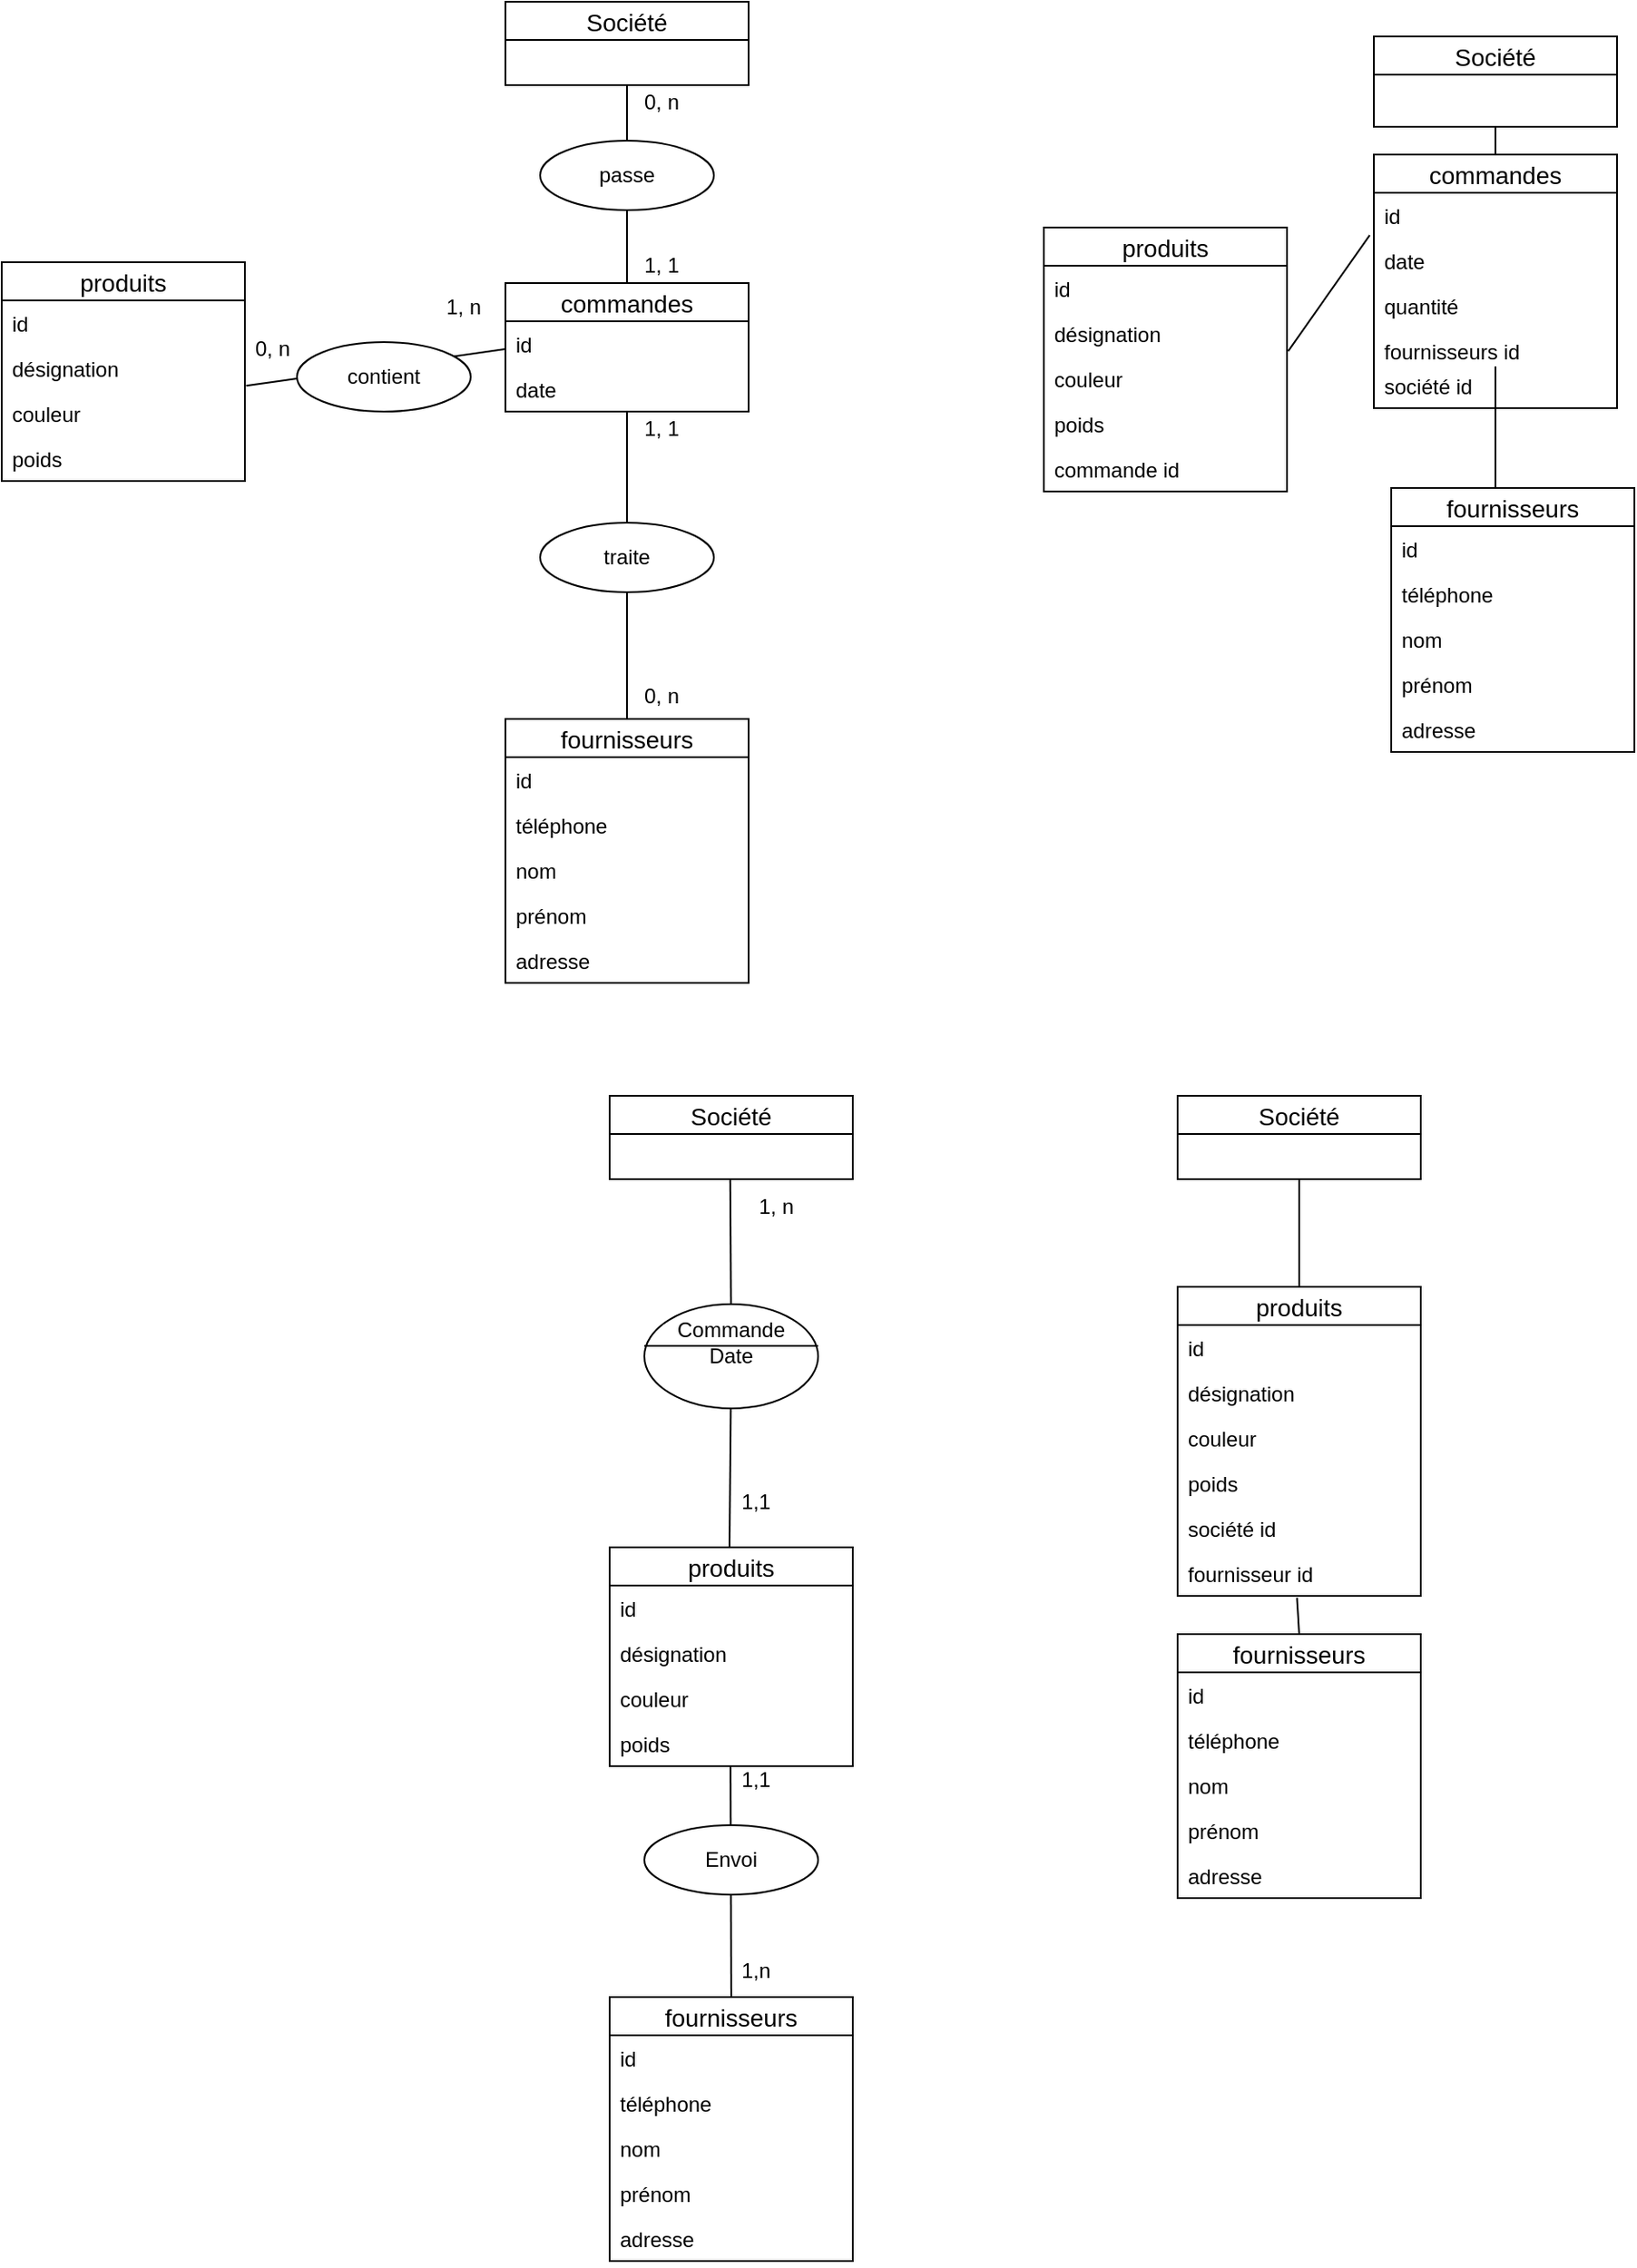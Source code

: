 <mxfile version="13.1.3" type="device"><diagram id="FWpvdHHX55XN4IMqBBkr" name="Page-1"><mxGraphModel dx="1018" dy="1074" grid="1" gridSize="10" guides="1" tooltips="1" connect="1" arrows="1" fold="1" page="1" pageScale="1" pageWidth="827" pageHeight="1169" math="0" shadow="0"><root><mxCell id="0"/><mxCell id="1" parent="0"/><mxCell id="0M22Iyy-VUKOflJ-h56l-14" value="Société" style="swimlane;fontStyle=0;childLayout=stackLayout;horizontal=1;startSize=22;horizontalStack=0;resizeParent=1;resizeParentMax=0;resizeLast=0;collapsible=1;marginBottom=0;align=center;fontSize=14;" vertex="1" parent="1"><mxGeometry x="300" y="20" width="140" height="48" as="geometry"/></mxCell><mxCell id="0M22Iyy-VUKOflJ-h56l-23" value="" style="endArrow=none;html=1;rounded=0;exitX=0.5;exitY=1;exitDx=0;exitDy=0;entryX=0.5;entryY=0;entryDx=0;entryDy=0;" edge="1" parent="1" source="0M22Iyy-VUKOflJ-h56l-14" target="0M22Iyy-VUKOflJ-h56l-9"><mxGeometry relative="1" as="geometry"><mxPoint x="250" y="230" as="sourcePoint"/><mxPoint x="380" y="130" as="targetPoint"/></mxGeometry></mxCell><mxCell id="0M22Iyy-VUKOflJ-h56l-24" value="" style="resizable=0;html=1;align=right;verticalAlign=bottom;" connectable="0" vertex="1" parent="0M22Iyy-VUKOflJ-h56l-23"><mxGeometry x="1" relative="1" as="geometry"/></mxCell><mxCell id="0M22Iyy-VUKOflJ-h56l-9" value="commandes" style="swimlane;fontStyle=0;childLayout=stackLayout;horizontal=1;startSize=22;horizontalStack=0;resizeParent=1;resizeParentMax=0;resizeLast=0;collapsible=1;marginBottom=0;align=center;fontSize=14;" vertex="1" parent="1"><mxGeometry x="300" y="182" width="140" height="74" as="geometry"/></mxCell><mxCell id="0M22Iyy-VUKOflJ-h56l-10" value="id" style="text;strokeColor=none;fillColor=none;spacingLeft=4;spacingRight=4;overflow=hidden;rotatable=0;points=[[0,0.5],[1,0.5]];portConstraint=eastwest;fontSize=12;" vertex="1" parent="0M22Iyy-VUKOflJ-h56l-9"><mxGeometry y="22" width="140" height="26" as="geometry"/></mxCell><mxCell id="0M22Iyy-VUKOflJ-h56l-11" value="date" style="text;strokeColor=none;fillColor=none;spacingLeft=4;spacingRight=4;overflow=hidden;rotatable=0;points=[[0,0.5],[1,0.5]];portConstraint=eastwest;fontSize=12;" vertex="1" parent="0M22Iyy-VUKOflJ-h56l-9"><mxGeometry y="48" width="140" height="26" as="geometry"/></mxCell><mxCell id="0M22Iyy-VUKOflJ-h56l-25" value="passe" style="ellipse;whiteSpace=wrap;html=1;align=center;" vertex="1" parent="1"><mxGeometry x="320" y="100" width="100" height="40" as="geometry"/></mxCell><mxCell id="0M22Iyy-VUKOflJ-h56l-26" value="1, 1" style="text;html=1;strokeColor=none;fillColor=none;align=center;verticalAlign=middle;whiteSpace=wrap;rounded=0;" vertex="1" parent="1"><mxGeometry x="370" y="162" width="40" height="20" as="geometry"/></mxCell><mxCell id="0M22Iyy-VUKOflJ-h56l-27" value="" style="endArrow=none;html=1;rounded=0;exitX=0.5;exitY=0;exitDx=0;exitDy=0;" edge="1" parent="1" source="0M22Iyy-VUKOflJ-h56l-34" target="0M22Iyy-VUKOflJ-h56l-11"><mxGeometry relative="1" as="geometry"><mxPoint x="230" y="260" as="sourcePoint"/><mxPoint x="390" y="260" as="targetPoint"/></mxGeometry></mxCell><mxCell id="0M22Iyy-VUKOflJ-h56l-28" value="" style="resizable=0;html=1;align=right;verticalAlign=bottom;" connectable="0" vertex="1" parent="0M22Iyy-VUKOflJ-h56l-27"><mxGeometry x="1" relative="1" as="geometry"/></mxCell><mxCell id="0M22Iyy-VUKOflJ-h56l-29" value="0, n" style="text;html=1;strokeColor=none;fillColor=none;align=center;verticalAlign=middle;whiteSpace=wrap;rounded=0;" vertex="1" parent="1"><mxGeometry x="370" y="68" width="40" height="20" as="geometry"/></mxCell><mxCell id="0M22Iyy-VUKOflJ-h56l-30" value="1, 1" style="text;html=1;strokeColor=none;fillColor=none;align=center;verticalAlign=middle;whiteSpace=wrap;rounded=0;" vertex="1" parent="1"><mxGeometry x="370" y="256" width="40" height="20" as="geometry"/></mxCell><mxCell id="0M22Iyy-VUKOflJ-h56l-1" value="fournisseurs" style="swimlane;fontStyle=0;childLayout=stackLayout;horizontal=1;startSize=22;horizontalStack=0;resizeParent=1;resizeParentMax=0;resizeLast=0;collapsible=1;marginBottom=0;align=center;fontSize=14;" vertex="1" parent="1"><mxGeometry x="300" y="433" width="140" height="152" as="geometry"/></mxCell><mxCell id="0M22Iyy-VUKOflJ-h56l-2" value="id" style="text;strokeColor=none;fillColor=none;spacingLeft=4;spacingRight=4;overflow=hidden;rotatable=0;points=[[0,0.5],[1,0.5]];portConstraint=eastwest;fontSize=12;" vertex="1" parent="0M22Iyy-VUKOflJ-h56l-1"><mxGeometry y="22" width="140" height="26" as="geometry"/></mxCell><mxCell id="0M22Iyy-VUKOflJ-h56l-3" value="téléphone" style="text;strokeColor=none;fillColor=none;spacingLeft=4;spacingRight=4;overflow=hidden;rotatable=0;points=[[0,0.5],[1,0.5]];portConstraint=eastwest;fontSize=12;" vertex="1" parent="0M22Iyy-VUKOflJ-h56l-1"><mxGeometry y="48" width="140" height="26" as="geometry"/></mxCell><mxCell id="0M22Iyy-VUKOflJ-h56l-4" value="nom" style="text;strokeColor=none;fillColor=none;spacingLeft=4;spacingRight=4;overflow=hidden;rotatable=0;points=[[0,0.5],[1,0.5]];portConstraint=eastwest;fontSize=12;" vertex="1" parent="0M22Iyy-VUKOflJ-h56l-1"><mxGeometry y="74" width="140" height="26" as="geometry"/></mxCell><mxCell id="0M22Iyy-VUKOflJ-h56l-13" value="prénom" style="text;strokeColor=none;fillColor=none;spacingLeft=4;spacingRight=4;overflow=hidden;rotatable=0;points=[[0,0.5],[1,0.5]];portConstraint=eastwest;fontSize=12;" vertex="1" parent="0M22Iyy-VUKOflJ-h56l-1"><mxGeometry y="100" width="140" height="26" as="geometry"/></mxCell><mxCell id="0M22Iyy-VUKOflJ-h56l-20" value="adresse" style="text;strokeColor=none;fillColor=none;spacingLeft=4;spacingRight=4;overflow=hidden;rotatable=0;points=[[0,0.5],[1,0.5]];portConstraint=eastwest;fontSize=12;" vertex="1" parent="0M22Iyy-VUKOflJ-h56l-1"><mxGeometry y="126" width="140" height="26" as="geometry"/></mxCell><mxCell id="0M22Iyy-VUKOflJ-h56l-34" value="traite" style="ellipse;whiteSpace=wrap;html=1;align=center;" vertex="1" parent="1"><mxGeometry x="320" y="320" width="100" height="40" as="geometry"/></mxCell><mxCell id="0M22Iyy-VUKOflJ-h56l-35" value="" style="endArrow=none;html=1;rounded=0;exitX=0.5;exitY=0;exitDx=0;exitDy=0;" edge="1" parent="1" source="0M22Iyy-VUKOflJ-h56l-1" target="0M22Iyy-VUKOflJ-h56l-34"><mxGeometry relative="1" as="geometry"><mxPoint x="370" y="433.0" as="sourcePoint"/><mxPoint x="370" y="256.0" as="targetPoint"/></mxGeometry></mxCell><mxCell id="0M22Iyy-VUKOflJ-h56l-36" value="" style="resizable=0;html=1;align=right;verticalAlign=bottom;" connectable="0" vertex="1" parent="0M22Iyy-VUKOflJ-h56l-35"><mxGeometry x="1" relative="1" as="geometry"/></mxCell><mxCell id="0M22Iyy-VUKOflJ-h56l-37" value="0, n" style="text;html=1;strokeColor=none;fillColor=none;align=center;verticalAlign=middle;whiteSpace=wrap;rounded=0;" vertex="1" parent="1"><mxGeometry x="370" y="410" width="40" height="20" as="geometry"/></mxCell><mxCell id="0M22Iyy-VUKOflJ-h56l-39" value="" style="endArrow=none;html=1;rounded=0;exitX=1.005;exitY=-0.109;exitDx=0;exitDy=0;exitPerimeter=0;" edge="1" parent="1" source="0M22Iyy-VUKOflJ-h56l-21"><mxGeometry relative="1" as="geometry"><mxPoint x="140" y="220" as="sourcePoint"/><mxPoint x="300" y="220" as="targetPoint"/></mxGeometry></mxCell><mxCell id="0M22Iyy-VUKOflJ-h56l-5" value="produits" style="swimlane;fontStyle=0;childLayout=stackLayout;horizontal=1;startSize=22;horizontalStack=0;resizeParent=1;resizeParentMax=0;resizeLast=0;collapsible=1;marginBottom=0;align=center;fontSize=14;" vertex="1" parent="1"><mxGeometry x="10" y="170" width="140" height="126" as="geometry"/></mxCell><mxCell id="0M22Iyy-VUKOflJ-h56l-6" value="id" style="text;strokeColor=none;fillColor=none;spacingLeft=4;spacingRight=4;overflow=hidden;rotatable=0;points=[[0,0.5],[1,0.5]];portConstraint=eastwest;fontSize=12;" vertex="1" parent="0M22Iyy-VUKOflJ-h56l-5"><mxGeometry y="22" width="140" height="26" as="geometry"/></mxCell><mxCell id="0M22Iyy-VUKOflJ-h56l-8" value="désignation" style="text;strokeColor=none;fillColor=none;spacingLeft=4;spacingRight=4;overflow=hidden;rotatable=0;points=[[0,0.5],[1,0.5]];portConstraint=eastwest;fontSize=12;" vertex="1" parent="0M22Iyy-VUKOflJ-h56l-5"><mxGeometry y="48" width="140" height="26" as="geometry"/></mxCell><mxCell id="0M22Iyy-VUKOflJ-h56l-21" value="couleur" style="text;strokeColor=none;fillColor=none;spacingLeft=4;spacingRight=4;overflow=hidden;rotatable=0;points=[[0,0.5],[1,0.5]];portConstraint=eastwest;fontSize=12;" vertex="1" parent="0M22Iyy-VUKOflJ-h56l-5"><mxGeometry y="74" width="140" height="26" as="geometry"/></mxCell><mxCell id="0M22Iyy-VUKOflJ-h56l-22" value="poids" style="text;strokeColor=none;fillColor=none;spacingLeft=4;spacingRight=4;overflow=hidden;rotatable=0;points=[[0,0.5],[1,0.5]];portConstraint=eastwest;fontSize=12;" vertex="1" parent="0M22Iyy-VUKOflJ-h56l-5"><mxGeometry y="100" width="140" height="26" as="geometry"/></mxCell><mxCell id="0M22Iyy-VUKOflJ-h56l-40" value="contient" style="ellipse;whiteSpace=wrap;html=1;align=center;" vertex="1" parent="1"><mxGeometry x="180" y="216" width="100" height="40" as="geometry"/></mxCell><mxCell id="0M22Iyy-VUKOflJ-h56l-41" value="1, n" style="text;strokeColor=none;fillColor=none;spacingLeft=4;spacingRight=4;overflow=hidden;rotatable=0;points=[[0,0.5],[1,0.5]];portConstraint=eastwest;fontSize=12;" vertex="1" parent="1"><mxGeometry x="260" y="182" width="40" height="26" as="geometry"/></mxCell><mxCell id="0M22Iyy-VUKOflJ-h56l-42" value="0, n" style="text;strokeColor=none;fillColor=none;spacingLeft=4;spacingRight=4;overflow=hidden;rotatable=0;points=[[0,0.5],[1,0.5]];portConstraint=eastwest;fontSize=12;" vertex="1" parent="1"><mxGeometry x="150" y="206" width="40" height="26" as="geometry"/></mxCell><mxCell id="0M22Iyy-VUKOflJ-h56l-75" value="Société" style="swimlane;fontStyle=0;childLayout=stackLayout;horizontal=1;startSize=22;horizontalStack=0;resizeParent=1;resizeParentMax=0;resizeLast=0;collapsible=1;marginBottom=0;align=center;fontSize=14;" vertex="1" parent="1"><mxGeometry x="360" y="650" width="140" height="48" as="geometry"/></mxCell><mxCell id="0M22Iyy-VUKOflJ-h56l-107" value="" style="endArrow=none;html=1;rounded=0;" edge="1" parent="1" source="0M22Iyy-VUKOflJ-h56l-110"><mxGeometry relative="1" as="geometry"><mxPoint x="429.41" y="698" as="sourcePoint"/><mxPoint x="429" y="910" as="targetPoint"/></mxGeometry></mxCell><mxCell id="0M22Iyy-VUKOflJ-h56l-110" value="" style="ellipse;whiteSpace=wrap;html=1;align=center;fontStyle=4;" vertex="1" parent="1"><mxGeometry x="380" y="770" width="100" height="60" as="geometry"/></mxCell><mxCell id="0M22Iyy-VUKOflJ-h56l-111" value="" style="endArrow=none;html=1;rounded=0;" edge="1" parent="1" target="0M22Iyy-VUKOflJ-h56l-110"><mxGeometry relative="1" as="geometry"><mxPoint x="429.41" y="698" as="sourcePoint"/><mxPoint x="429" y="910" as="targetPoint"/></mxGeometry></mxCell><mxCell id="0M22Iyy-VUKOflJ-h56l-112" value="" style="line;strokeWidth=1;fillColor=none;align=left;verticalAlign=middle;spacingTop=-1;spacingLeft=3;spacingRight=3;rotatable=0;labelPosition=right;points=[];portConstraint=eastwest;fontSize=12;" vertex="1" parent="1"><mxGeometry x="380" y="790" width="100" height="8" as="geometry"/></mxCell><mxCell id="0M22Iyy-VUKOflJ-h56l-113" value="Commande" style="text;html=1;strokeColor=none;fillColor=none;align=center;verticalAlign=middle;whiteSpace=wrap;rounded=0;" vertex="1" parent="1"><mxGeometry x="400" y="780" width="60" height="10" as="geometry"/></mxCell><mxCell id="0M22Iyy-VUKOflJ-h56l-114" value="Date" style="text;html=1;strokeColor=none;fillColor=none;align=center;verticalAlign=middle;whiteSpace=wrap;rounded=0;" vertex="1" parent="1"><mxGeometry x="410" y="790" width="40" height="20" as="geometry"/></mxCell><mxCell id="0M22Iyy-VUKOflJ-h56l-125" value="commandes" style="swimlane;fontStyle=0;childLayout=stackLayout;horizontal=1;startSize=22;horizontalStack=0;resizeParent=1;resizeParentMax=0;resizeLast=0;collapsible=1;marginBottom=0;align=center;fontSize=14;" vertex="1" parent="1"><mxGeometry x="800" y="108" width="140" height="146" as="geometry"/></mxCell><mxCell id="0M22Iyy-VUKOflJ-h56l-126" value="id" style="text;strokeColor=none;fillColor=none;spacingLeft=4;spacingRight=4;overflow=hidden;rotatable=0;points=[[0,0.5],[1,0.5]];portConstraint=eastwest;fontSize=12;" vertex="1" parent="0M22Iyy-VUKOflJ-h56l-125"><mxGeometry y="22" width="140" height="26" as="geometry"/></mxCell><mxCell id="0M22Iyy-VUKOflJ-h56l-127" value="date" style="text;strokeColor=none;fillColor=none;spacingLeft=4;spacingRight=4;overflow=hidden;rotatable=0;points=[[0,0.5],[1,0.5]];portConstraint=eastwest;fontSize=12;" vertex="1" parent="0M22Iyy-VUKOflJ-h56l-125"><mxGeometry y="48" width="140" height="26" as="geometry"/></mxCell><mxCell id="0M22Iyy-VUKOflJ-h56l-192" value="quantité" style="text;strokeColor=none;fillColor=none;spacingLeft=4;spacingRight=4;overflow=hidden;rotatable=0;points=[[0,0.5],[1,0.5]];portConstraint=eastwest;fontSize=12;" vertex="1" parent="0M22Iyy-VUKOflJ-h56l-125"><mxGeometry y="74" width="140" height="26" as="geometry"/></mxCell><mxCell id="0M22Iyy-VUKOflJ-h56l-156" value="fournisseurs id" style="text;strokeColor=none;fillColor=none;spacingLeft=4;spacingRight=4;overflow=hidden;rotatable=0;points=[[0,0.5],[1,0.5]];portConstraint=eastwest;fontSize=12;" vertex="1" parent="0M22Iyy-VUKOflJ-h56l-125"><mxGeometry y="100" width="140" height="20" as="geometry"/></mxCell><mxCell id="0M22Iyy-VUKOflJ-h56l-157" value="société id" style="text;strokeColor=none;fillColor=none;spacingLeft=4;spacingRight=4;overflow=hidden;rotatable=0;points=[[0,0.5],[1,0.5]];portConstraint=eastwest;fontSize=12;" vertex="1" parent="0M22Iyy-VUKOflJ-h56l-125"><mxGeometry y="120" width="140" height="26" as="geometry"/></mxCell><mxCell id="0M22Iyy-VUKOflJ-h56l-145" value="produits" style="swimlane;fontStyle=0;childLayout=stackLayout;horizontal=1;startSize=22;horizontalStack=0;resizeParent=1;resizeParentMax=0;resizeLast=0;collapsible=1;marginBottom=0;align=center;fontSize=14;" vertex="1" parent="1"><mxGeometry x="610" y="150" width="140" height="152" as="geometry"/></mxCell><mxCell id="0M22Iyy-VUKOflJ-h56l-146" value="id" style="text;strokeColor=none;fillColor=none;spacingLeft=4;spacingRight=4;overflow=hidden;rotatable=0;points=[[0,0.5],[1,0.5]];portConstraint=eastwest;fontSize=12;" vertex="1" parent="0M22Iyy-VUKOflJ-h56l-145"><mxGeometry y="22" width="140" height="26" as="geometry"/></mxCell><mxCell id="0M22Iyy-VUKOflJ-h56l-147" value="désignation" style="text;strokeColor=none;fillColor=none;spacingLeft=4;spacingRight=4;overflow=hidden;rotatable=0;points=[[0,0.5],[1,0.5]];portConstraint=eastwest;fontSize=12;" vertex="1" parent="0M22Iyy-VUKOflJ-h56l-145"><mxGeometry y="48" width="140" height="26" as="geometry"/></mxCell><mxCell id="0M22Iyy-VUKOflJ-h56l-148" value="couleur" style="text;strokeColor=none;fillColor=none;spacingLeft=4;spacingRight=4;overflow=hidden;rotatable=0;points=[[0,0.5],[1,0.5]];portConstraint=eastwest;fontSize=12;" vertex="1" parent="0M22Iyy-VUKOflJ-h56l-145"><mxGeometry y="74" width="140" height="26" as="geometry"/></mxCell><mxCell id="0M22Iyy-VUKOflJ-h56l-149" value="poids" style="text;strokeColor=none;fillColor=none;spacingLeft=4;spacingRight=4;overflow=hidden;rotatable=0;points=[[0,0.5],[1,0.5]];portConstraint=eastwest;fontSize=12;" vertex="1" parent="0M22Iyy-VUKOflJ-h56l-145"><mxGeometry y="100" width="140" height="26" as="geometry"/></mxCell><mxCell id="0M22Iyy-VUKOflJ-h56l-154" value="commande id " style="text;strokeColor=none;fillColor=none;spacingLeft=4;spacingRight=4;overflow=hidden;rotatable=0;points=[[0,0.5],[1,0.5]];portConstraint=eastwest;fontSize=12;" vertex="1" parent="0M22Iyy-VUKOflJ-h56l-145"><mxGeometry y="126" width="140" height="26" as="geometry"/></mxCell><mxCell id="0M22Iyy-VUKOflJ-h56l-98" value="produits" style="swimlane;fontStyle=0;childLayout=stackLayout;horizontal=1;startSize=22;horizontalStack=0;resizeParent=1;resizeParentMax=0;resizeLast=0;collapsible=1;marginBottom=0;align=center;fontSize=14;" vertex="1" parent="1"><mxGeometry x="360" y="910" width="140" height="126" as="geometry"/></mxCell><mxCell id="0M22Iyy-VUKOflJ-h56l-99" value="id" style="text;strokeColor=none;fillColor=none;spacingLeft=4;spacingRight=4;overflow=hidden;rotatable=0;points=[[0,0.5],[1,0.5]];portConstraint=eastwest;fontSize=12;" vertex="1" parent="0M22Iyy-VUKOflJ-h56l-98"><mxGeometry y="22" width="140" height="26" as="geometry"/></mxCell><mxCell id="0M22Iyy-VUKOflJ-h56l-100" value="désignation" style="text;strokeColor=none;fillColor=none;spacingLeft=4;spacingRight=4;overflow=hidden;rotatable=0;points=[[0,0.5],[1,0.5]];portConstraint=eastwest;fontSize=12;" vertex="1" parent="0M22Iyy-VUKOflJ-h56l-98"><mxGeometry y="48" width="140" height="26" as="geometry"/></mxCell><mxCell id="0M22Iyy-VUKOflJ-h56l-101" value="couleur" style="text;strokeColor=none;fillColor=none;spacingLeft=4;spacingRight=4;overflow=hidden;rotatable=0;points=[[0,0.5],[1,0.5]];portConstraint=eastwest;fontSize=12;" vertex="1" parent="0M22Iyy-VUKOflJ-h56l-98"><mxGeometry y="74" width="140" height="26" as="geometry"/></mxCell><mxCell id="0M22Iyy-VUKOflJ-h56l-102" value="poids" style="text;strokeColor=none;fillColor=none;spacingLeft=4;spacingRight=4;overflow=hidden;rotatable=0;points=[[0,0.5],[1,0.5]];portConstraint=eastwest;fontSize=12;" vertex="1" parent="0M22Iyy-VUKOflJ-h56l-98"><mxGeometry y="100" width="140" height="26" as="geometry"/></mxCell><mxCell id="0M22Iyy-VUKOflJ-h56l-116" value="" style="endArrow=none;html=1;rounded=0;exitX=0.5;exitY=0;exitDx=0;exitDy=0;" edge="1" parent="1" source="0M22Iyy-VUKOflJ-h56l-87"><mxGeometry relative="1" as="geometry"><mxPoint x="429.58" y="1120" as="sourcePoint"/><mxPoint x="429.58" y="1036" as="targetPoint"/></mxGeometry></mxCell><mxCell id="0M22Iyy-VUKOflJ-h56l-122" value="Société" style="swimlane;fontStyle=0;childLayout=stackLayout;horizontal=1;startSize=22;horizontalStack=0;resizeParent=1;resizeParentMax=0;resizeLast=0;collapsible=1;marginBottom=0;align=center;fontSize=14;" vertex="1" parent="1"><mxGeometry x="800" y="40" width="140" height="52" as="geometry"/></mxCell><mxCell id="0M22Iyy-VUKOflJ-h56l-134" value="fournisseurs" style="swimlane;fontStyle=0;childLayout=stackLayout;horizontal=1;startSize=22;horizontalStack=0;resizeParent=1;resizeParentMax=0;resizeLast=0;collapsible=1;marginBottom=0;align=center;fontSize=14;" vertex="1" parent="1"><mxGeometry x="810" y="300" width="140" height="152" as="geometry"/></mxCell><mxCell id="0M22Iyy-VUKOflJ-h56l-135" value="id" style="text;strokeColor=none;fillColor=none;spacingLeft=4;spacingRight=4;overflow=hidden;rotatable=0;points=[[0,0.5],[1,0.5]];portConstraint=eastwest;fontSize=12;" vertex="1" parent="0M22Iyy-VUKOflJ-h56l-134"><mxGeometry y="22" width="140" height="26" as="geometry"/></mxCell><mxCell id="0M22Iyy-VUKOflJ-h56l-136" value="téléphone" style="text;strokeColor=none;fillColor=none;spacingLeft=4;spacingRight=4;overflow=hidden;rotatable=0;points=[[0,0.5],[1,0.5]];portConstraint=eastwest;fontSize=12;" vertex="1" parent="0M22Iyy-VUKOflJ-h56l-134"><mxGeometry y="48" width="140" height="26" as="geometry"/></mxCell><mxCell id="0M22Iyy-VUKOflJ-h56l-137" value="nom" style="text;strokeColor=none;fillColor=none;spacingLeft=4;spacingRight=4;overflow=hidden;rotatable=0;points=[[0,0.5],[1,0.5]];portConstraint=eastwest;fontSize=12;" vertex="1" parent="0M22Iyy-VUKOflJ-h56l-134"><mxGeometry y="74" width="140" height="26" as="geometry"/></mxCell><mxCell id="0M22Iyy-VUKOflJ-h56l-138" value="prénom" style="text;strokeColor=none;fillColor=none;spacingLeft=4;spacingRight=4;overflow=hidden;rotatable=0;points=[[0,0.5],[1,0.5]];portConstraint=eastwest;fontSize=12;" vertex="1" parent="0M22Iyy-VUKOflJ-h56l-134"><mxGeometry y="100" width="140" height="26" as="geometry"/></mxCell><mxCell id="0M22Iyy-VUKOflJ-h56l-139" value="adresse" style="text;strokeColor=none;fillColor=none;spacingLeft=4;spacingRight=4;overflow=hidden;rotatable=0;points=[[0,0.5],[1,0.5]];portConstraint=eastwest;fontSize=12;" vertex="1" parent="0M22Iyy-VUKOflJ-h56l-134"><mxGeometry y="126" width="140" height="26" as="geometry"/></mxCell><mxCell id="0M22Iyy-VUKOflJ-h56l-87" value="fournisseurs" style="swimlane;fontStyle=0;childLayout=stackLayout;horizontal=1;startSize=22;horizontalStack=0;resizeParent=1;resizeParentMax=0;resizeLast=0;collapsible=1;marginBottom=0;align=center;fontSize=14;" vertex="1" parent="1"><mxGeometry x="360" y="1169" width="140" height="152" as="geometry"/></mxCell><mxCell id="0M22Iyy-VUKOflJ-h56l-88" value="id" style="text;strokeColor=none;fillColor=none;spacingLeft=4;spacingRight=4;overflow=hidden;rotatable=0;points=[[0,0.5],[1,0.5]];portConstraint=eastwest;fontSize=12;" vertex="1" parent="0M22Iyy-VUKOflJ-h56l-87"><mxGeometry y="22" width="140" height="26" as="geometry"/></mxCell><mxCell id="0M22Iyy-VUKOflJ-h56l-89" value="téléphone" style="text;strokeColor=none;fillColor=none;spacingLeft=4;spacingRight=4;overflow=hidden;rotatable=0;points=[[0,0.5],[1,0.5]];portConstraint=eastwest;fontSize=12;" vertex="1" parent="0M22Iyy-VUKOflJ-h56l-87"><mxGeometry y="48" width="140" height="26" as="geometry"/></mxCell><mxCell id="0M22Iyy-VUKOflJ-h56l-90" value="nom" style="text;strokeColor=none;fillColor=none;spacingLeft=4;spacingRight=4;overflow=hidden;rotatable=0;points=[[0,0.5],[1,0.5]];portConstraint=eastwest;fontSize=12;" vertex="1" parent="0M22Iyy-VUKOflJ-h56l-87"><mxGeometry y="74" width="140" height="26" as="geometry"/></mxCell><mxCell id="0M22Iyy-VUKOflJ-h56l-91" value="prénom" style="text;strokeColor=none;fillColor=none;spacingLeft=4;spacingRight=4;overflow=hidden;rotatable=0;points=[[0,0.5],[1,0.5]];portConstraint=eastwest;fontSize=12;" vertex="1" parent="0M22Iyy-VUKOflJ-h56l-87"><mxGeometry y="100" width="140" height="26" as="geometry"/></mxCell><mxCell id="0M22Iyy-VUKOflJ-h56l-92" value="adresse" style="text;strokeColor=none;fillColor=none;spacingLeft=4;spacingRight=4;overflow=hidden;rotatable=0;points=[[0,0.5],[1,0.5]];portConstraint=eastwest;fontSize=12;" vertex="1" parent="0M22Iyy-VUKOflJ-h56l-87"><mxGeometry y="126" width="140" height="26" as="geometry"/></mxCell><mxCell id="0M22Iyy-VUKOflJ-h56l-117" value="1,1" style="text;strokeColor=none;fillColor=none;spacingLeft=4;spacingRight=4;overflow=hidden;rotatable=0;points=[[0,0.5],[1,0.5]];portConstraint=eastwest;fontSize=12;" vertex="1" parent="1"><mxGeometry x="430" y="870" width="40" height="26" as="geometry"/></mxCell><mxCell id="0M22Iyy-VUKOflJ-h56l-121" value="Envoi" style="ellipse;whiteSpace=wrap;html=1;align=center;" vertex="1" parent="1"><mxGeometry x="380" y="1070" width="100" height="40" as="geometry"/></mxCell><mxCell id="0M22Iyy-VUKOflJ-h56l-123" value="" style="endArrow=none;html=1;rounded=0;exitX=0.5;exitY=1;exitDx=0;exitDy=0;entryX=0.5;entryY=0;entryDx=0;entryDy=0;" edge="1" parent="1" source="0M22Iyy-VUKOflJ-h56l-122" target="0M22Iyy-VUKOflJ-h56l-125"><mxGeometry relative="1" as="geometry"><mxPoint x="750" y="250" as="sourcePoint"/><mxPoint x="880" y="150" as="targetPoint"/></mxGeometry></mxCell><mxCell id="0M22Iyy-VUKOflJ-h56l-124" value="" style="resizable=0;html=1;align=right;verticalAlign=bottom;" connectable="0" vertex="1" parent="0M22Iyy-VUKOflJ-h56l-123"><mxGeometry x="1" relative="1" as="geometry"/></mxCell><mxCell id="0M22Iyy-VUKOflJ-h56l-130" value="" style="endArrow=none;html=1;rounded=0;" edge="1" parent="1"><mxGeometry relative="1" as="geometry"><mxPoint x="870" y="300" as="sourcePoint"/><mxPoint x="870" y="230" as="targetPoint"/></mxGeometry></mxCell><mxCell id="0M22Iyy-VUKOflJ-h56l-131" value="" style="resizable=0;html=1;align=right;verticalAlign=bottom;" connectable="0" vertex="1" parent="0M22Iyy-VUKOflJ-h56l-130"><mxGeometry x="1" relative="1" as="geometry"/></mxCell><mxCell id="0M22Iyy-VUKOflJ-h56l-144" value="" style="endArrow=none;html=1;rounded=0;exitX=1.005;exitY=-0.109;exitDx=0;exitDy=0;exitPerimeter=0;entryX=-0.017;entryY=0.94;entryDx=0;entryDy=0;entryPerimeter=0;" edge="1" parent="1" source="0M22Iyy-VUKOflJ-h56l-148" target="0M22Iyy-VUKOflJ-h56l-126"><mxGeometry relative="1" as="geometry"><mxPoint x="640" y="240" as="sourcePoint"/><mxPoint x="800" y="240" as="targetPoint"/><Array as="points"/></mxGeometry></mxCell><mxCell id="0M22Iyy-VUKOflJ-h56l-158" value="1, n" style="text;strokeColor=none;fillColor=none;spacingLeft=4;spacingRight=4;overflow=hidden;rotatable=0;points=[[0,0.5],[1,0.5]];portConstraint=eastwest;fontSize=12;" vertex="1" parent="1"><mxGeometry x="440" y="700" width="40" height="26" as="geometry"/></mxCell><mxCell id="0M22Iyy-VUKOflJ-h56l-159" value="1,1" style="text;strokeColor=none;fillColor=none;spacingLeft=4;spacingRight=4;overflow=hidden;rotatable=0;points=[[0,0.5],[1,0.5]];portConstraint=eastwest;fontSize=12;" vertex="1" parent="1"><mxGeometry x="430" y="1030" width="40" height="26" as="geometry"/></mxCell><mxCell id="0M22Iyy-VUKOflJ-h56l-160" value="1,n" style="text;strokeColor=none;fillColor=none;spacingLeft=4;spacingRight=4;overflow=hidden;rotatable=0;points=[[0,0.5],[1,0.5]];portConstraint=eastwest;fontSize=12;" vertex="1" parent="1"><mxGeometry x="430" y="1140" width="40" height="26" as="geometry"/></mxCell><mxCell id="0M22Iyy-VUKOflJ-h56l-162" value="" style="endArrow=none;html=1;rounded=0;exitX=0.5;exitY=1;exitDx=0;exitDy=0;entryX=0.5;entryY=0;entryDx=0;entryDy=0;" edge="1" parent="1" source="0M22Iyy-VUKOflJ-h56l-161" target="0M22Iyy-VUKOflJ-h56l-168"><mxGeometry relative="1" as="geometry"><mxPoint x="756.727" y="830.0" as="sourcePoint"/><mxPoint x="756" y="910" as="targetPoint"/></mxGeometry></mxCell><mxCell id="0M22Iyy-VUKOflJ-h56l-161" value="Société" style="swimlane;fontStyle=0;childLayout=stackLayout;horizontal=1;startSize=22;horizontalStack=0;resizeParent=1;resizeParentMax=0;resizeLast=0;collapsible=1;marginBottom=0;align=center;fontSize=14;" vertex="1" parent="1"><mxGeometry x="687" y="650" width="140" height="48" as="geometry"/></mxCell><mxCell id="0M22Iyy-VUKOflJ-h56l-168" value="produits" style="swimlane;fontStyle=0;childLayout=stackLayout;horizontal=1;startSize=22;horizontalStack=0;resizeParent=1;resizeParentMax=0;resizeLast=0;collapsible=1;marginBottom=0;align=center;fontSize=14;" vertex="1" parent="1"><mxGeometry x="687" y="760" width="140" height="178" as="geometry"/></mxCell><mxCell id="0M22Iyy-VUKOflJ-h56l-169" value="id" style="text;strokeColor=none;fillColor=none;spacingLeft=4;spacingRight=4;overflow=hidden;rotatable=0;points=[[0,0.5],[1,0.5]];portConstraint=eastwest;fontSize=12;" vertex="1" parent="0M22Iyy-VUKOflJ-h56l-168"><mxGeometry y="22" width="140" height="26" as="geometry"/></mxCell><mxCell id="0M22Iyy-VUKOflJ-h56l-170" value="désignation" style="text;strokeColor=none;fillColor=none;spacingLeft=4;spacingRight=4;overflow=hidden;rotatable=0;points=[[0,0.5],[1,0.5]];portConstraint=eastwest;fontSize=12;" vertex="1" parent="0M22Iyy-VUKOflJ-h56l-168"><mxGeometry y="48" width="140" height="26" as="geometry"/></mxCell><mxCell id="0M22Iyy-VUKOflJ-h56l-171" value="couleur" style="text;strokeColor=none;fillColor=none;spacingLeft=4;spacingRight=4;overflow=hidden;rotatable=0;points=[[0,0.5],[1,0.5]];portConstraint=eastwest;fontSize=12;" vertex="1" parent="0M22Iyy-VUKOflJ-h56l-168"><mxGeometry y="74" width="140" height="26" as="geometry"/></mxCell><mxCell id="0M22Iyy-VUKOflJ-h56l-172" value="poids" style="text;strokeColor=none;fillColor=none;spacingLeft=4;spacingRight=4;overflow=hidden;rotatable=0;points=[[0,0.5],[1,0.5]];portConstraint=eastwest;fontSize=12;" vertex="1" parent="0M22Iyy-VUKOflJ-h56l-168"><mxGeometry y="100" width="140" height="26" as="geometry"/></mxCell><mxCell id="0M22Iyy-VUKOflJ-h56l-186" value="société id" style="text;strokeColor=none;fillColor=none;spacingLeft=4;spacingRight=4;overflow=hidden;rotatable=0;points=[[0,0.5],[1,0.5]];portConstraint=eastwest;fontSize=12;" vertex="1" parent="0M22Iyy-VUKOflJ-h56l-168"><mxGeometry y="126" width="140" height="26" as="geometry"/></mxCell><mxCell id="0M22Iyy-VUKOflJ-h56l-190" value="fournisseur id" style="text;strokeColor=none;fillColor=none;spacingLeft=4;spacingRight=4;overflow=hidden;rotatable=0;points=[[0,0.5],[1,0.5]];portConstraint=eastwest;fontSize=12;" vertex="1" parent="0M22Iyy-VUKOflJ-h56l-168"><mxGeometry y="152" width="140" height="26" as="geometry"/></mxCell><mxCell id="0M22Iyy-VUKOflJ-h56l-174" value="fournisseurs" style="swimlane;fontStyle=0;childLayout=stackLayout;horizontal=1;startSize=22;horizontalStack=0;resizeParent=1;resizeParentMax=0;resizeLast=0;collapsible=1;marginBottom=0;align=center;fontSize=14;" vertex="1" parent="1"><mxGeometry x="687" y="960" width="140" height="152" as="geometry"/></mxCell><mxCell id="0M22Iyy-VUKOflJ-h56l-175" value="id" style="text;strokeColor=none;fillColor=none;spacingLeft=4;spacingRight=4;overflow=hidden;rotatable=0;points=[[0,0.5],[1,0.5]];portConstraint=eastwest;fontSize=12;" vertex="1" parent="0M22Iyy-VUKOflJ-h56l-174"><mxGeometry y="22" width="140" height="26" as="geometry"/></mxCell><mxCell id="0M22Iyy-VUKOflJ-h56l-176" value="téléphone" style="text;strokeColor=none;fillColor=none;spacingLeft=4;spacingRight=4;overflow=hidden;rotatable=0;points=[[0,0.5],[1,0.5]];portConstraint=eastwest;fontSize=12;" vertex="1" parent="0M22Iyy-VUKOflJ-h56l-174"><mxGeometry y="48" width="140" height="26" as="geometry"/></mxCell><mxCell id="0M22Iyy-VUKOflJ-h56l-177" value="nom" style="text;strokeColor=none;fillColor=none;spacingLeft=4;spacingRight=4;overflow=hidden;rotatable=0;points=[[0,0.5],[1,0.5]];portConstraint=eastwest;fontSize=12;" vertex="1" parent="0M22Iyy-VUKOflJ-h56l-174"><mxGeometry y="74" width="140" height="26" as="geometry"/></mxCell><mxCell id="0M22Iyy-VUKOflJ-h56l-178" value="prénom" style="text;strokeColor=none;fillColor=none;spacingLeft=4;spacingRight=4;overflow=hidden;rotatable=0;points=[[0,0.5],[1,0.5]];portConstraint=eastwest;fontSize=12;" vertex="1" parent="0M22Iyy-VUKOflJ-h56l-174"><mxGeometry y="100" width="140" height="26" as="geometry"/></mxCell><mxCell id="0M22Iyy-VUKOflJ-h56l-179" value="adresse" style="text;strokeColor=none;fillColor=none;spacingLeft=4;spacingRight=4;overflow=hidden;rotatable=0;points=[[0,0.5],[1,0.5]];portConstraint=eastwest;fontSize=12;" vertex="1" parent="0M22Iyy-VUKOflJ-h56l-174"><mxGeometry y="126" width="140" height="26" as="geometry"/></mxCell><mxCell id="0M22Iyy-VUKOflJ-h56l-187" value="" style="endArrow=none;html=1;rounded=0;entryX=0.5;entryY=0;entryDx=0;entryDy=0;exitX=0.491;exitY=1.04;exitDx=0;exitDy=0;exitPerimeter=0;" edge="1" parent="1" source="0M22Iyy-VUKOflJ-h56l-190" target="0M22Iyy-VUKOflJ-h56l-174"><mxGeometry relative="1" as="geometry"><mxPoint x="757" y="940" as="sourcePoint"/><mxPoint x="750" y="980" as="targetPoint"/></mxGeometry></mxCell></root></mxGraphModel></diagram></mxfile>